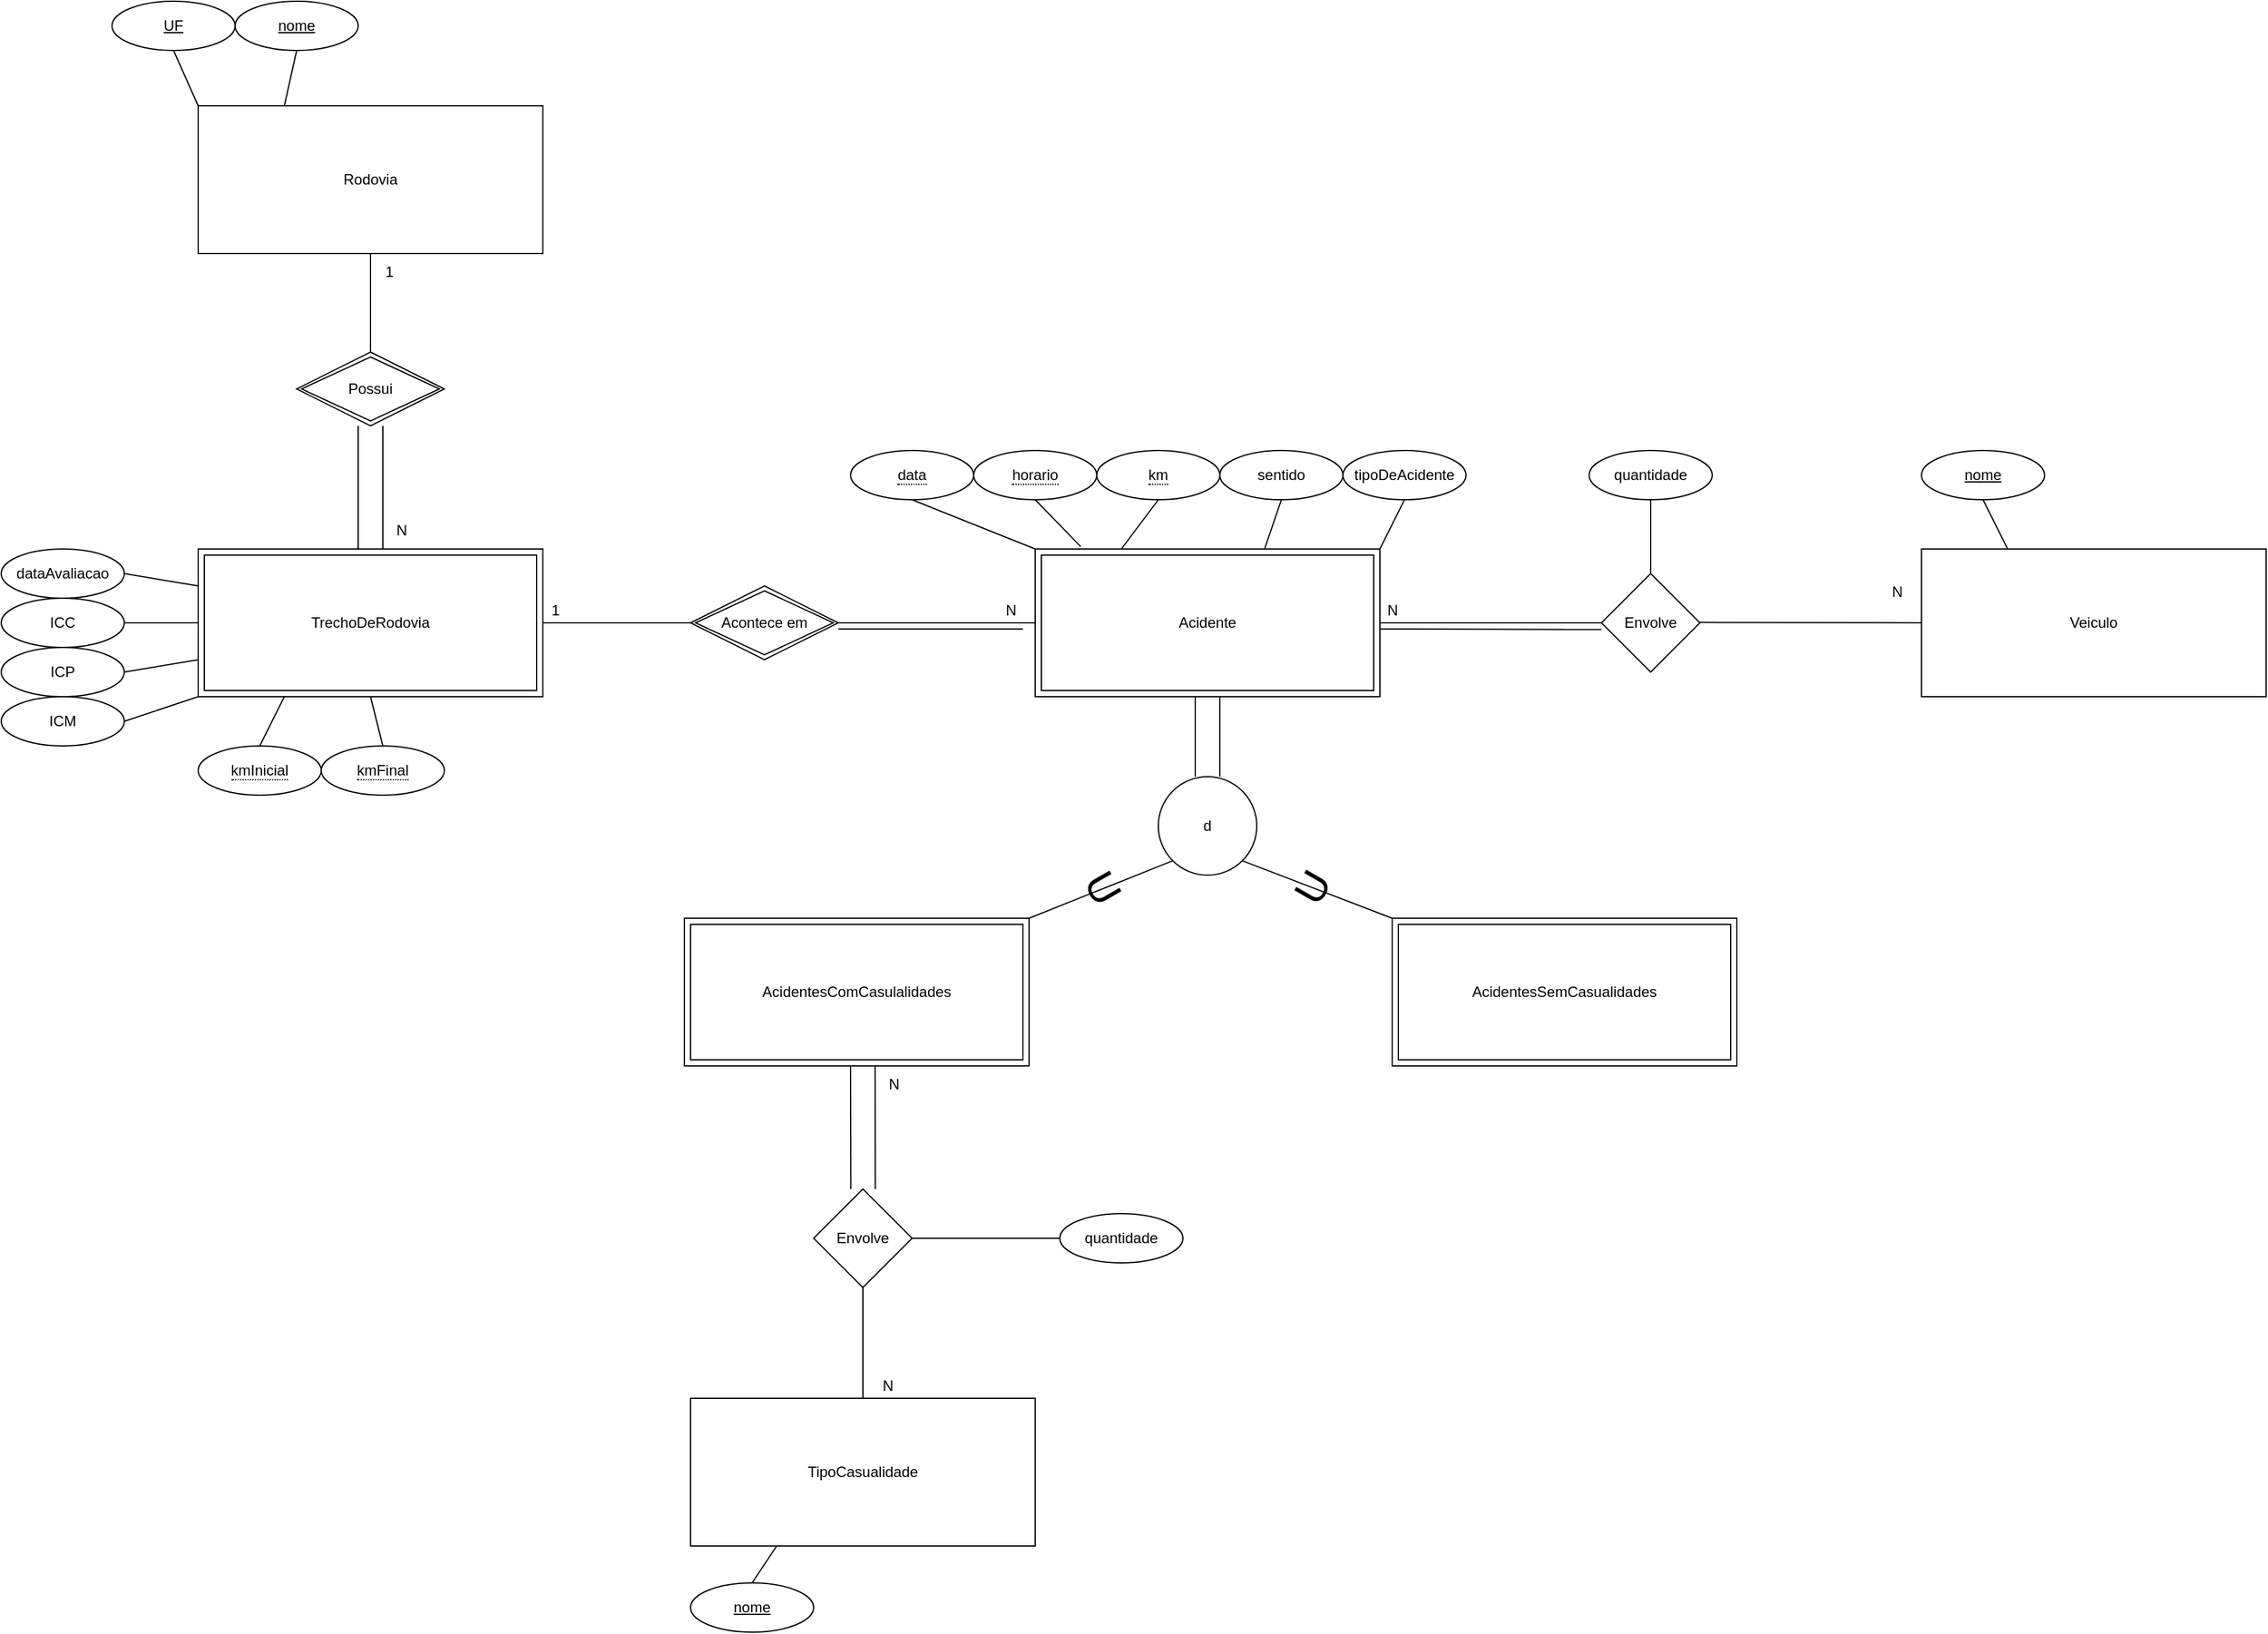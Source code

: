 <mxfile>
    <diagram id="05wwK0DA4uvUaCpv075d" name="Página-1">
        <mxGraphModel dx="1390" dy="1768" grid="1" gridSize="10" guides="1" tooltips="1" connect="1" arrows="1" fold="1" page="1" pageScale="1" pageWidth="827" pageHeight="1169" math="0" shadow="0">
            <root>
                <mxCell id="0"/>
                <mxCell id="1" parent="0"/>
                <mxCell id="bCgAjxny2w4EDlHhrZeU-2" value="U" style="text;html=1;align=center;verticalAlign=middle;resizable=0;points=[];autosize=1;strokeColor=none;fillColor=none;rotation=60;fontSize=34;" parent="1" vertex="1">
                    <mxGeometry x="350" y="650" width="50" height="50" as="geometry"/>
                </mxCell>
                <mxCell id="BrEinjW-ukixKmcARMXC-33" value="" style="edgeStyle=none;rounded=0;orthogonalLoop=1;jettySize=auto;html=1;endArrow=none;endFill=0;" parent="1" target="BrEinjW-ukixKmcARMXC-32" edge="1">
                    <mxGeometry relative="1" as="geometry">
                        <mxPoint x="600" y="460" as="sourcePoint"/>
                        <Array as="points">
                            <mxPoint x="670" y="460"/>
                        </Array>
                    </mxGeometry>
                </mxCell>
                <mxCell id="BrEinjW-ukixKmcARMXC-42" style="edgeStyle=none;rounded=0;orthogonalLoop=1;jettySize=auto;html=1;exitX=0.5;exitY=1;exitDx=0;exitDy=0;entryX=0;entryY=0;entryDx=0;entryDy=0;endArrow=none;endFill=0;" parent="1" source="SA3dniYWFba7JF4ocvw1-4" edge="1">
                    <mxGeometry relative="1" as="geometry">
                        <mxPoint x="320.0" y="400" as="targetPoint"/>
                        <mxPoint x="190" y="360" as="sourcePoint"/>
                    </mxGeometry>
                </mxCell>
                <mxCell id="BrEinjW-ukixKmcARMXC-43" style="edgeStyle=none;rounded=0;orthogonalLoop=1;jettySize=auto;html=1;exitX=0.5;exitY=1;exitDx=0;exitDy=0;entryX=0.132;entryY=-0.016;entryDx=0;entryDy=0;entryPerimeter=0;endArrow=none;endFill=0;" parent="1" source="SA3dniYWFba7JF4ocvw1-5" edge="1">
                    <mxGeometry relative="1" as="geometry">
                        <mxPoint x="356.96" y="398.08" as="targetPoint"/>
                        <mxPoint x="290" y="360" as="sourcePoint"/>
                    </mxGeometry>
                </mxCell>
                <mxCell id="BrEinjW-ukixKmcARMXC-44" style="edgeStyle=none;rounded=0;orthogonalLoop=1;jettySize=auto;html=1;exitX=0.5;exitY=1;exitDx=0;exitDy=0;entryX=0.25;entryY=0;entryDx=0;entryDy=0;endArrow=none;endFill=0;" parent="1" source="SA3dniYWFba7JF4ocvw1-6" edge="1">
                    <mxGeometry relative="1" as="geometry">
                        <mxPoint x="390" y="400" as="targetPoint"/>
                        <mxPoint x="390" y="360" as="sourcePoint"/>
                    </mxGeometry>
                </mxCell>
                <mxCell id="BrEinjW-ukixKmcARMXC-26" style="edgeStyle=none;rounded=0;orthogonalLoop=1;jettySize=auto;html=1;exitX=0;exitY=1;exitDx=0;exitDy=0;entryX=1;entryY=0;entryDx=0;entryDy=0;endArrow=none;endFill=0;" parent="1" source="BrEinjW-ukixKmcARMXC-22" target="SA3dniYWFba7JF4ocvw1-11" edge="1">
                    <mxGeometry relative="1" as="geometry">
                        <mxPoint x="320" y="700" as="targetPoint"/>
                    </mxGeometry>
                </mxCell>
                <mxCell id="BrEinjW-ukixKmcARMXC-27" style="edgeStyle=none;rounded=0;orthogonalLoop=1;jettySize=auto;html=1;exitX=1;exitY=1;exitDx=0;exitDy=0;entryX=0;entryY=0;entryDx=0;entryDy=0;endArrow=none;endFill=0;" parent="1" source="BrEinjW-ukixKmcARMXC-22" target="SA3dniYWFba7JF4ocvw1-10" edge="1">
                    <mxGeometry relative="1" as="geometry">
                        <mxPoint x="600" y="700" as="targetPoint"/>
                    </mxGeometry>
                </mxCell>
                <mxCell id="BrEinjW-ukixKmcARMXC-22" value="d" style="ellipse;whiteSpace=wrap;html=1;aspect=fixed;" parent="1" vertex="1">
                    <mxGeometry x="420" y="585" width="80" height="80" as="geometry"/>
                </mxCell>
                <mxCell id="BrEinjW-ukixKmcARMXC-24" style="edgeStyle=none;rounded=0;orthogonalLoop=1;jettySize=auto;html=1;exitX=0.5;exitY=0;exitDx=0;exitDy=0;entryX=0.5;entryY=1;entryDx=0;entryDy=0;endArrow=none;endFill=0;" parent="1" edge="1">
                    <mxGeometry relative="1" as="geometry">
                        <mxPoint x="470" y="585" as="sourcePoint"/>
                        <mxPoint x="470" y="520" as="targetPoint"/>
                    </mxGeometry>
                </mxCell>
                <mxCell id="BrEinjW-ukixKmcARMXC-25" style="edgeStyle=none;rounded=0;orthogonalLoop=1;jettySize=auto;html=1;exitX=0.5;exitY=0;exitDx=0;exitDy=0;entryX=0.5;entryY=1;entryDx=0;entryDy=0;endArrow=none;endFill=0;" parent="1" edge="1">
                    <mxGeometry relative="1" as="geometry">
                        <mxPoint x="450" y="585" as="sourcePoint"/>
                        <mxPoint x="450" y="520" as="targetPoint"/>
                    </mxGeometry>
                </mxCell>
                <mxCell id="BrEinjW-ukixKmcARMXC-46" style="edgeStyle=none;rounded=0;orthogonalLoop=1;jettySize=auto;html=1;exitX=0.5;exitY=1;exitDx=0;exitDy=0;entryX=0.666;entryY=-0.004;entryDx=0;entryDy=0;entryPerimeter=0;endArrow=none;endFill=0;" parent="1" source="3" edge="1">
                    <mxGeometry relative="1" as="geometry">
                        <mxPoint x="506.48" y="399.52" as="targetPoint"/>
                        <mxPoint x="520" y="360.0" as="sourcePoint"/>
                    </mxGeometry>
                </mxCell>
                <mxCell id="BrEinjW-ukixKmcARMXC-47" style="edgeStyle=none;rounded=0;orthogonalLoop=1;jettySize=auto;html=1;exitX=0.5;exitY=1;exitDx=0;exitDy=0;entryX=1;entryY=0;entryDx=0;entryDy=0;endArrow=none;endFill=0;" parent="1" source="4" edge="1">
                    <mxGeometry relative="1" as="geometry">
                        <mxPoint x="600" y="400" as="targetPoint"/>
                        <mxPoint x="620" y="360.0" as="sourcePoint"/>
                    </mxGeometry>
                </mxCell>
                <mxCell id="BrEinjW-ukixKmcARMXC-31" value="Veiculo" style="whiteSpace=wrap;html=1;align=center;" parent="1" vertex="1">
                    <mxGeometry x="1040" y="400" width="280" height="120" as="geometry"/>
                </mxCell>
                <mxCell id="BrEinjW-ukixKmcARMXC-32" value="Envolve" style="rhombus;whiteSpace=wrap;html=1;" parent="1" vertex="1">
                    <mxGeometry x="780" y="420" width="80" height="80" as="geometry"/>
                </mxCell>
                <mxCell id="BrEinjW-ukixKmcARMXC-34" value="" style="edgeStyle=none;rounded=0;orthogonalLoop=1;jettySize=auto;html=1;endArrow=none;endFill=0;" parent="1" edge="1">
                    <mxGeometry relative="1" as="geometry">
                        <mxPoint x="600" y="465.0" as="sourcePoint"/>
                        <mxPoint x="780" y="465.42" as="targetPoint"/>
                    </mxGeometry>
                </mxCell>
                <mxCell id="BrEinjW-ukixKmcARMXC-48" style="edgeStyle=none;rounded=0;orthogonalLoop=1;jettySize=auto;html=1;exitX=0.5;exitY=1;exitDx=0;exitDy=0;entryX=0.25;entryY=0;entryDx=0;entryDy=0;endArrow=none;endFill=0;" parent="1" source="BrEinjW-ukixKmcARMXC-35" target="BrEinjW-ukixKmcARMXC-31" edge="1">
                    <mxGeometry relative="1" as="geometry"/>
                </mxCell>
                <mxCell id="BrEinjW-ukixKmcARMXC-35" value="nome" style="ellipse;whiteSpace=wrap;html=1;align=center;fontStyle=4;" parent="1" vertex="1">
                    <mxGeometry x="1040" y="320" width="100" height="40" as="geometry"/>
                </mxCell>
                <mxCell id="BrEinjW-ukixKmcARMXC-49" style="edgeStyle=none;rounded=0;orthogonalLoop=1;jettySize=auto;html=1;exitX=0.5;exitY=1;exitDx=0;exitDy=0;entryX=0.5;entryY=0;entryDx=0;entryDy=0;endArrow=none;endFill=0;" parent="1" source="BrEinjW-ukixKmcARMXC-38" target="BrEinjW-ukixKmcARMXC-32" edge="1">
                    <mxGeometry relative="1" as="geometry"/>
                </mxCell>
                <mxCell id="BrEinjW-ukixKmcARMXC-38" value="quantidade" style="ellipse;whiteSpace=wrap;html=1;align=center;" parent="1" vertex="1">
                    <mxGeometry x="770" y="320" width="100" height="40" as="geometry"/>
                </mxCell>
                <mxCell id="BrEinjW-ukixKmcARMXC-39" value="N" style="text;html=1;align=center;verticalAlign=middle;resizable=0;points=[];autosize=1;strokeColor=none;fillColor=none;" parent="1" vertex="1">
                    <mxGeometry x="1005" y="420" width="30" height="30" as="geometry"/>
                </mxCell>
                <mxCell id="BrEinjW-ukixKmcARMXC-40" value="N" style="text;html=1;align=center;verticalAlign=middle;resizable=0;points=[];autosize=1;strokeColor=none;fillColor=none;" parent="1" vertex="1">
                    <mxGeometry x="595" y="435" width="30" height="30" as="geometry"/>
                </mxCell>
                <mxCell id="BrEinjW-ukixKmcARMXC-41" value="" style="edgeStyle=none;rounded=0;orthogonalLoop=1;jettySize=auto;html=1;endArrow=none;endFill=0;entryX=0;entryY=0.5;entryDx=0;entryDy=0;" parent="1" target="BrEinjW-ukixKmcARMXC-31" edge="1">
                    <mxGeometry relative="1" as="geometry">
                        <mxPoint x="860" y="459.66" as="sourcePoint"/>
                        <mxPoint x="990" y="460" as="targetPoint"/>
                    </mxGeometry>
                </mxCell>
                <mxCell id="BrEinjW-ukixKmcARMXC-55" value="" style="edgeStyle=none;rounded=0;orthogonalLoop=1;jettySize=auto;html=1;endArrow=none;endFill=0;entryX=0.5;entryY=0;entryDx=0;entryDy=0;" parent="1" source="BrEinjW-ukixKmcARMXC-50" target="BrEinjW-ukixKmcARMXC-57" edge="1">
                    <mxGeometry relative="1" as="geometry">
                        <mxPoint x="180" y="1070" as="targetPoint"/>
                    </mxGeometry>
                </mxCell>
                <mxCell id="SA3dniYWFba7JF4ocvw1-2" style="rounded=0;orthogonalLoop=1;jettySize=auto;html=1;exitX=1;exitY=0.5;exitDx=0;exitDy=0;entryX=0;entryY=0.5;entryDx=0;entryDy=0;endArrow=none;endFill=0;" parent="1" source="BrEinjW-ukixKmcARMXC-50" target="SA3dniYWFba7JF4ocvw1-1" edge="1">
                    <mxGeometry relative="1" as="geometry"/>
                </mxCell>
                <mxCell id="BrEinjW-ukixKmcARMXC-50" value="Envolve" style="rhombus;whiteSpace=wrap;html=1;" parent="1" vertex="1">
                    <mxGeometry x="140" y="920" width="80" height="80" as="geometry"/>
                </mxCell>
                <mxCell id="BrEinjW-ukixKmcARMXC-57" value="TipoCasualidade" style="whiteSpace=wrap;html=1;align=center;" parent="1" vertex="1">
                    <mxGeometry x="40" y="1090" width="280" height="120" as="geometry"/>
                </mxCell>
                <mxCell id="BrEinjW-ukixKmcARMXC-58" value="" style="edgeStyle=none;rounded=0;orthogonalLoop=1;jettySize=auto;html=1;endArrow=none;endFill=0;" parent="1" edge="1">
                    <mxGeometry relative="1" as="geometry">
                        <mxPoint x="189.9" y="820" as="sourcePoint"/>
                        <mxPoint x="190.1" y="920" as="targetPoint"/>
                    </mxGeometry>
                </mxCell>
                <mxCell id="BrEinjW-ukixKmcARMXC-59" value="" style="edgeStyle=none;rounded=0;orthogonalLoop=1;jettySize=auto;html=1;endArrow=none;endFill=0;" parent="1" edge="1">
                    <mxGeometry relative="1" as="geometry">
                        <mxPoint x="170.0" y="820" as="sourcePoint"/>
                        <mxPoint x="170.2" y="920" as="targetPoint"/>
                    </mxGeometry>
                </mxCell>
                <mxCell id="BrEinjW-ukixKmcARMXC-62" style="edgeStyle=none;rounded=0;orthogonalLoop=1;jettySize=auto;html=1;exitX=0.5;exitY=0;exitDx=0;exitDy=0;entryX=0.25;entryY=1;entryDx=0;entryDy=0;endArrow=none;endFill=0;" parent="1" source="BrEinjW-ukixKmcARMXC-60" target="BrEinjW-ukixKmcARMXC-57" edge="1">
                    <mxGeometry relative="1" as="geometry"/>
                </mxCell>
                <mxCell id="BrEinjW-ukixKmcARMXC-60" value="nome" style="ellipse;whiteSpace=wrap;html=1;align=center;fontStyle=4;" parent="1" vertex="1">
                    <mxGeometry x="40" y="1240" width="100" height="40" as="geometry"/>
                </mxCell>
                <mxCell id="BrEinjW-ukixKmcARMXC-65" value="Acidente" style="shape=ext;margin=3;double=1;whiteSpace=wrap;html=1;align=center;" parent="1" vertex="1">
                    <mxGeometry x="320" y="400" width="280" height="120" as="geometry"/>
                </mxCell>
                <mxCell id="BrEinjW-ukixKmcARMXC-73" value="" style="edgeStyle=none;rounded=0;orthogonalLoop=1;jettySize=auto;html=1;endArrow=none;endFill=0;entryX=0.5;entryY=0;entryDx=0;entryDy=0;" parent="1" source="BrEinjW-ukixKmcARMXC-66" target="BrEinjW-ukixKmcARMXC-79" edge="1">
                    <mxGeometry relative="1" as="geometry">
                        <mxPoint x="-220" y="230" as="targetPoint"/>
                    </mxGeometry>
                </mxCell>
                <mxCell id="BrEinjW-ukixKmcARMXC-66" value="Rodovia" style="whiteSpace=wrap;html=1;align=center;" parent="1" vertex="1">
                    <mxGeometry x="-360" y="40" width="280" height="120" as="geometry"/>
                </mxCell>
                <mxCell id="BrEinjW-ukixKmcARMXC-70" style="edgeStyle=none;rounded=0;orthogonalLoop=1;jettySize=auto;html=1;exitX=0.5;exitY=1;exitDx=0;exitDy=0;entryX=0;entryY=0;entryDx=0;entryDy=0;endArrow=none;endFill=0;" parent="1" source="BrEinjW-ukixKmcARMXC-67" target="BrEinjW-ukixKmcARMXC-66" edge="1">
                    <mxGeometry relative="1" as="geometry"/>
                </mxCell>
                <mxCell id="BrEinjW-ukixKmcARMXC-67" value="UF" style="ellipse;whiteSpace=wrap;html=1;align=center;fontStyle=4;" parent="1" vertex="1">
                    <mxGeometry x="-430" y="-45" width="100" height="40" as="geometry"/>
                </mxCell>
                <mxCell id="BrEinjW-ukixKmcARMXC-71" style="edgeStyle=none;rounded=0;orthogonalLoop=1;jettySize=auto;html=1;exitX=0.5;exitY=1;exitDx=0;exitDy=0;entryX=0.25;entryY=0;entryDx=0;entryDy=0;endArrow=none;endFill=0;" parent="1" source="BrEinjW-ukixKmcARMXC-68" target="BrEinjW-ukixKmcARMXC-66" edge="1">
                    <mxGeometry relative="1" as="geometry"/>
                </mxCell>
                <mxCell id="BrEinjW-ukixKmcARMXC-68" value="nome" style="ellipse;whiteSpace=wrap;html=1;align=center;fontStyle=4;" parent="1" vertex="1">
                    <mxGeometry x="-330" y="-45" width="100" height="40" as="geometry"/>
                </mxCell>
                <mxCell id="BrEinjW-ukixKmcARMXC-77" value="TrechoDeRodovia" style="shape=ext;margin=3;double=1;whiteSpace=wrap;html=1;align=center;" parent="1" vertex="1">
                    <mxGeometry x="-360" y="400" width="280" height="120" as="geometry"/>
                </mxCell>
                <mxCell id="BrEinjW-ukixKmcARMXC-79" value="Possui" style="shape=rhombus;double=1;perimeter=rhombusPerimeter;whiteSpace=wrap;html=1;align=center;" parent="1" vertex="1">
                    <mxGeometry x="-280" y="240" width="120" height="60" as="geometry"/>
                </mxCell>
                <mxCell id="BrEinjW-ukixKmcARMXC-80" value="" style="edgeStyle=none;rounded=0;orthogonalLoop=1;jettySize=auto;html=1;endArrow=none;endFill=0;exitX=0.5;exitY=1;exitDx=0;exitDy=0;entryX=0.5;entryY=0;entryDx=0;entryDy=0;" parent="1" edge="1">
                    <mxGeometry relative="1" as="geometry">
                        <mxPoint x="-210" y="300.0" as="sourcePoint"/>
                        <mxPoint x="-210" y="400.0" as="targetPoint"/>
                    </mxGeometry>
                </mxCell>
                <mxCell id="BrEinjW-ukixKmcARMXC-81" value="" style="edgeStyle=none;rounded=0;orthogonalLoop=1;jettySize=auto;html=1;endArrow=none;endFill=0;exitX=0.5;exitY=1;exitDx=0;exitDy=0;entryX=0.5;entryY=0;entryDx=0;entryDy=0;" parent="1" edge="1">
                    <mxGeometry relative="1" as="geometry">
                        <mxPoint x="-230" y="300.0" as="sourcePoint"/>
                        <mxPoint x="-230" y="400.0" as="targetPoint"/>
                    </mxGeometry>
                </mxCell>
                <mxCell id="BrEinjW-ukixKmcARMXC-82" value="N" style="text;html=1;align=center;verticalAlign=middle;resizable=0;points=[];autosize=1;strokeColor=none;fillColor=none;" parent="1" vertex="1">
                    <mxGeometry x="-210" y="370" width="30" height="30" as="geometry"/>
                </mxCell>
                <mxCell id="BrEinjW-ukixKmcARMXC-83" value="1" style="text;html=1;align=center;verticalAlign=middle;resizable=0;points=[];autosize=1;strokeColor=none;fillColor=none;" parent="1" vertex="1">
                    <mxGeometry x="-220" y="160" width="30" height="30" as="geometry"/>
                </mxCell>
                <mxCell id="BrEinjW-ukixKmcARMXC-86" style="edgeStyle=none;rounded=0;orthogonalLoop=1;jettySize=auto;html=1;exitX=0;exitY=0.5;exitDx=0;exitDy=0;entryX=1;entryY=0.5;entryDx=0;entryDy=0;endArrow=none;endFill=0;" parent="1" source="BrEinjW-ukixKmcARMXC-85" target="BrEinjW-ukixKmcARMXC-77" edge="1">
                    <mxGeometry relative="1" as="geometry"/>
                </mxCell>
                <mxCell id="BrEinjW-ukixKmcARMXC-87" style="edgeStyle=none;rounded=0;orthogonalLoop=1;jettySize=auto;html=1;exitX=1;exitY=0.5;exitDx=0;exitDy=0;entryX=0;entryY=0.5;entryDx=0;entryDy=0;endArrow=none;endFill=0;" parent="1" source="BrEinjW-ukixKmcARMXC-85" target="BrEinjW-ukixKmcARMXC-65" edge="1">
                    <mxGeometry relative="1" as="geometry"/>
                </mxCell>
                <mxCell id="BrEinjW-ukixKmcARMXC-85" value="Acontece em" style="shape=rhombus;double=1;perimeter=rhombusPerimeter;whiteSpace=wrap;html=1;align=center;" parent="1" vertex="1">
                    <mxGeometry x="40" y="430" width="120" height="60" as="geometry"/>
                </mxCell>
                <mxCell id="BrEinjW-ukixKmcARMXC-88" style="edgeStyle=none;rounded=0;orthogonalLoop=1;jettySize=auto;html=1;entryX=1;entryY=0.5;entryDx=0;entryDy=0;endArrow=none;endFill=0;" parent="1" edge="1">
                    <mxGeometry relative="1" as="geometry">
                        <mxPoint x="310" y="465" as="sourcePoint"/>
                        <mxPoint x="160" y="465.0" as="targetPoint"/>
                    </mxGeometry>
                </mxCell>
                <mxCell id="BrEinjW-ukixKmcARMXC-90" value="N" style="text;html=1;align=center;verticalAlign=middle;resizable=0;points=[];autosize=1;strokeColor=none;fillColor=none;" parent="1" vertex="1">
                    <mxGeometry x="285" y="435" width="30" height="30" as="geometry"/>
                </mxCell>
                <mxCell id="BrEinjW-ukixKmcARMXC-91" value="1" style="text;html=1;align=center;verticalAlign=middle;resizable=0;points=[];autosize=1;strokeColor=none;fillColor=none;" parent="1" vertex="1">
                    <mxGeometry x="-85" y="435" width="30" height="30" as="geometry"/>
                </mxCell>
                <mxCell id="BrEinjW-ukixKmcARMXC-94" style="edgeStyle=none;rounded=0;orthogonalLoop=1;jettySize=auto;html=1;exitX=0.5;exitY=0;exitDx=0;exitDy=0;entryX=0.25;entryY=1;entryDx=0;entryDy=0;endArrow=none;endFill=0;" parent="1" source="BrEinjW-ukixKmcARMXC-92" target="BrEinjW-ukixKmcARMXC-77" edge="1">
                    <mxGeometry relative="1" as="geometry"/>
                </mxCell>
                <mxCell id="BrEinjW-ukixKmcARMXC-92" value="&lt;span style=&quot;border-bottom: 1px dotted&quot;&gt;kmInicial&lt;/span&gt;" style="ellipse;whiteSpace=wrap;html=1;align=center;" parent="1" vertex="1">
                    <mxGeometry x="-360" y="560" width="100" height="40" as="geometry"/>
                </mxCell>
                <mxCell id="BrEinjW-ukixKmcARMXC-95" style="edgeStyle=none;rounded=0;orthogonalLoop=1;jettySize=auto;html=1;exitX=0.5;exitY=0;exitDx=0;exitDy=0;entryX=0.5;entryY=1;entryDx=0;entryDy=0;endArrow=none;endFill=0;" parent="1" source="BrEinjW-ukixKmcARMXC-93" target="BrEinjW-ukixKmcARMXC-77" edge="1">
                    <mxGeometry relative="1" as="geometry"/>
                </mxCell>
                <mxCell id="BrEinjW-ukixKmcARMXC-93" value="&lt;span style=&quot;border-bottom: 1px dotted&quot;&gt;kmFinal&lt;/span&gt;" style="ellipse;whiteSpace=wrap;html=1;align=center;" parent="1" vertex="1">
                    <mxGeometry x="-260" y="560" width="100" height="40" as="geometry"/>
                </mxCell>
                <mxCell id="BrEinjW-ukixKmcARMXC-102" style="edgeStyle=none;rounded=0;orthogonalLoop=1;jettySize=auto;html=1;exitX=1;exitY=0.5;exitDx=0;exitDy=0;entryX=0;entryY=0.25;entryDx=0;entryDy=0;endArrow=none;endFill=0;" parent="1" source="BrEinjW-ukixKmcARMXC-98" target="BrEinjW-ukixKmcARMXC-77" edge="1">
                    <mxGeometry relative="1" as="geometry"/>
                </mxCell>
                <mxCell id="BrEinjW-ukixKmcARMXC-98" value="dataAvaliacao" style="ellipse;whiteSpace=wrap;html=1;align=center;" parent="1" vertex="1">
                    <mxGeometry x="-520" y="400" width="100" height="40" as="geometry"/>
                </mxCell>
                <mxCell id="BrEinjW-ukixKmcARMXC-103" style="edgeStyle=none;rounded=0;orthogonalLoop=1;jettySize=auto;html=1;exitX=1;exitY=0.5;exitDx=0;exitDy=0;entryX=0;entryY=0.5;entryDx=0;entryDy=0;endArrow=none;endFill=0;" parent="1" source="BrEinjW-ukixKmcARMXC-99" target="BrEinjW-ukixKmcARMXC-77" edge="1">
                    <mxGeometry relative="1" as="geometry"/>
                </mxCell>
                <mxCell id="BrEinjW-ukixKmcARMXC-99" value="ICC" style="ellipse;whiteSpace=wrap;html=1;align=center;" parent="1" vertex="1">
                    <mxGeometry x="-520" y="440" width="100" height="40" as="geometry"/>
                </mxCell>
                <mxCell id="BrEinjW-ukixKmcARMXC-104" style="edgeStyle=none;rounded=0;orthogonalLoop=1;jettySize=auto;html=1;exitX=1;exitY=0.5;exitDx=0;exitDy=0;entryX=0;entryY=0.75;entryDx=0;entryDy=0;endArrow=none;endFill=0;" parent="1" source="BrEinjW-ukixKmcARMXC-100" target="BrEinjW-ukixKmcARMXC-77" edge="1">
                    <mxGeometry relative="1" as="geometry"/>
                </mxCell>
                <mxCell id="BrEinjW-ukixKmcARMXC-100" value="ICP" style="ellipse;whiteSpace=wrap;html=1;align=center;" parent="1" vertex="1">
                    <mxGeometry x="-520" y="480" width="100" height="40" as="geometry"/>
                </mxCell>
                <mxCell id="BrEinjW-ukixKmcARMXC-105" style="edgeStyle=none;rounded=0;orthogonalLoop=1;jettySize=auto;html=1;exitX=1;exitY=0.5;exitDx=0;exitDy=0;entryX=0;entryY=1;entryDx=0;entryDy=0;endArrow=none;endFill=0;" parent="1" source="BrEinjW-ukixKmcARMXC-101" target="BrEinjW-ukixKmcARMXC-77" edge="1">
                    <mxGeometry relative="1" as="geometry"/>
                </mxCell>
                <mxCell id="BrEinjW-ukixKmcARMXC-101" value="ICM" style="ellipse;whiteSpace=wrap;html=1;align=center;" parent="1" vertex="1">
                    <mxGeometry x="-520" y="520" width="100" height="40" as="geometry"/>
                </mxCell>
                <mxCell id="BrEinjW-ukixKmcARMXC-106" value="N" style="text;html=1;align=center;verticalAlign=middle;resizable=0;points=[];autosize=1;strokeColor=none;fillColor=none;" parent="1" vertex="1">
                    <mxGeometry x="185" y="1065" width="30" height="30" as="geometry"/>
                </mxCell>
                <mxCell id="BrEinjW-ukixKmcARMXC-107" value="N" style="text;html=1;align=center;verticalAlign=middle;resizable=0;points=[];autosize=1;strokeColor=none;fillColor=none;" parent="1" vertex="1">
                    <mxGeometry x="190" y="820" width="30" height="30" as="geometry"/>
                </mxCell>
                <mxCell id="SA3dniYWFba7JF4ocvw1-1" value="quantidade" style="ellipse;whiteSpace=wrap;html=1;align=center;" parent="1" vertex="1">
                    <mxGeometry x="340" y="940" width="100" height="40" as="geometry"/>
                </mxCell>
                <mxCell id="SA3dniYWFba7JF4ocvw1-4" value="&lt;span style=&quot;border-bottom: 1px dotted&quot;&gt;data&lt;/span&gt;" style="ellipse;whiteSpace=wrap;html=1;align=center;" parent="1" vertex="1">
                    <mxGeometry x="170" y="320" width="100" height="40" as="geometry"/>
                </mxCell>
                <mxCell id="SA3dniYWFba7JF4ocvw1-5" value="&lt;span style=&quot;border-bottom: 1px dotted&quot;&gt;horario&lt;/span&gt;" style="ellipse;whiteSpace=wrap;html=1;align=center;" parent="1" vertex="1">
                    <mxGeometry x="270" y="320" width="100" height="40" as="geometry"/>
                </mxCell>
                <mxCell id="SA3dniYWFba7JF4ocvw1-6" value="&lt;span style=&quot;border-bottom: 1px dotted&quot;&gt;km&lt;/span&gt;" style="ellipse;whiteSpace=wrap;html=1;align=center;" parent="1" vertex="1">
                    <mxGeometry x="370" y="320" width="100" height="40" as="geometry"/>
                </mxCell>
                <mxCell id="SA3dniYWFba7JF4ocvw1-10" value="AcidentesSemCasualidades" style="shape=ext;margin=3;double=1;whiteSpace=wrap;html=1;align=center;" parent="1" vertex="1">
                    <mxGeometry x="610" y="700" width="280" height="120" as="geometry"/>
                </mxCell>
                <mxCell id="SA3dniYWFba7JF4ocvw1-11" value="AcidentesComCasulalidades" style="shape=ext;margin=3;double=1;whiteSpace=wrap;html=1;align=center;" parent="1" vertex="1">
                    <mxGeometry x="35" y="700" width="280" height="120" as="geometry"/>
                </mxCell>
                <mxCell id="SA3dniYWFba7JF4ocvw1-12" value="U" style="text;html=1;align=center;verticalAlign=middle;resizable=0;points=[];autosize=1;strokeColor=none;fillColor=none;rotation=-60;fontSize=34;" parent="1" vertex="1">
                    <mxGeometry x="520" y="650" width="50" height="50" as="geometry"/>
                </mxCell>
                <mxCell id="3" value="sentido" style="ellipse;whiteSpace=wrap;html=1;align=center;" parent="1" vertex="1">
                    <mxGeometry x="470" y="320" width="100" height="40" as="geometry"/>
                </mxCell>
                <mxCell id="4" value="tipoDeAcidente" style="ellipse;whiteSpace=wrap;html=1;align=center;" parent="1" vertex="1">
                    <mxGeometry x="570" y="320" width="100" height="40" as="geometry"/>
                </mxCell>
            </root>
        </mxGraphModel>
    </diagram>
</mxfile>